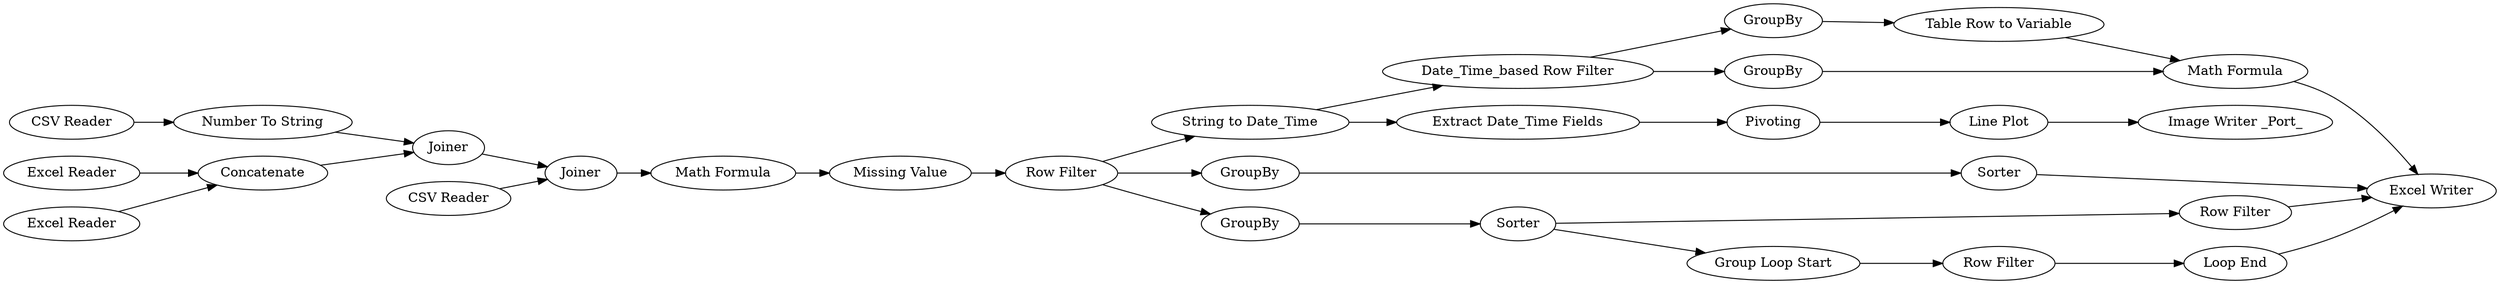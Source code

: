 digraph {
	"-1298046416133837186_112" [label=GroupBy]
	"-1298046416133837186_85" [label="Loop End"]
	"-1298046416133837186_110" [label="Date_Time_based Row Filter"]
	"-1298046416133837186_111" [label=GroupBy]
	"-1298046416133837186_80" [label=Sorter]
	"-1298046416133837186_106" [label="Excel Writer"]
	"-1298046416133837186_82" [label="Row Filter"]
	"-1298046416133837186_78" [label="Math Formula"]
	"-1298046416133837186_126" [label=Joiner]
	"-1298046416133837186_86" [label="String to Date_Time"]
	"-1298046416133837186_128" [label="Extract Date_Time Fields"]
	"-1298046416133837186_84" [label="Row Filter"]
	"-1298046416133837186_76" [label="Number To String"]
	"-1298046416133837186_83" [label="Group Loop Start"]
	"-1298046416133837186_81" [label="Row Filter"]
	"-1298046416133837186_113" [label="Table Row to Variable"]
	"-1298046416133837186_115" [label="Line Plot"]
	"-1298046416133837186_125" [label="Image Writer _Port_"]
	"-1298046416133837186_127" [label=Joiner]
	"-1298046416133837186_64" [label="Excel Reader"]
	"-1298046416133837186_61" [label="Excel Reader"]
	"-1298046416133837186_88" [label=Pivoting]
	"-1298046416133837186_103" [label="Missing Value"]
	"-1298046416133837186_102" [label=Sorter]
	"-1298046416133837186_69" [label="CSV Reader"]
	"-1298046416133837186_70" [label=Concatenate]
	"-1298046416133837186_123" [label=GroupBy]
	"-1298046416133837186_79" [label=GroupBy]
	"-1298046416133837186_114" [label="Math Formula"]
	"-1298046416133837186_129" [label="CSV Reader"]
	"-1298046416133837186_110" -> "-1298046416133837186_111"
	"-1298046416133837186_81" -> "-1298046416133837186_86"
	"-1298046416133837186_83" -> "-1298046416133837186_84"
	"-1298046416133837186_112" -> "-1298046416133837186_113"
	"-1298046416133837186_80" -> "-1298046416133837186_82"
	"-1298046416133837186_86" -> "-1298046416133837186_128"
	"-1298046416133837186_78" -> "-1298046416133837186_103"
	"-1298046416133837186_103" -> "-1298046416133837186_81"
	"-1298046416133837186_127" -> "-1298046416133837186_78"
	"-1298046416133837186_123" -> "-1298046416133837186_102"
	"-1298046416133837186_82" -> "-1298046416133837186_106"
	"-1298046416133837186_79" -> "-1298046416133837186_80"
	"-1298046416133837186_126" -> "-1298046416133837186_127"
	"-1298046416133837186_81" -> "-1298046416133837186_123"
	"-1298046416133837186_128" -> "-1298046416133837186_88"
	"-1298046416133837186_102" -> "-1298046416133837186_106"
	"-1298046416133837186_129" -> "-1298046416133837186_127"
	"-1298046416133837186_61" -> "-1298046416133837186_70"
	"-1298046416133837186_86" -> "-1298046416133837186_110"
	"-1298046416133837186_70" -> "-1298046416133837186_126"
	"-1298046416133837186_76" -> "-1298046416133837186_126"
	"-1298046416133837186_115" -> "-1298046416133837186_125"
	"-1298046416133837186_69" -> "-1298046416133837186_76"
	"-1298046416133837186_81" -> "-1298046416133837186_79"
	"-1298046416133837186_84" -> "-1298046416133837186_85"
	"-1298046416133837186_113" -> "-1298046416133837186_114"
	"-1298046416133837186_111" -> "-1298046416133837186_114"
	"-1298046416133837186_110" -> "-1298046416133837186_112"
	"-1298046416133837186_64" -> "-1298046416133837186_70"
	"-1298046416133837186_114" -> "-1298046416133837186_106"
	"-1298046416133837186_85" -> "-1298046416133837186_106"
	"-1298046416133837186_80" -> "-1298046416133837186_83"
	"-1298046416133837186_88" -> "-1298046416133837186_115"
	rankdir=LR
}
